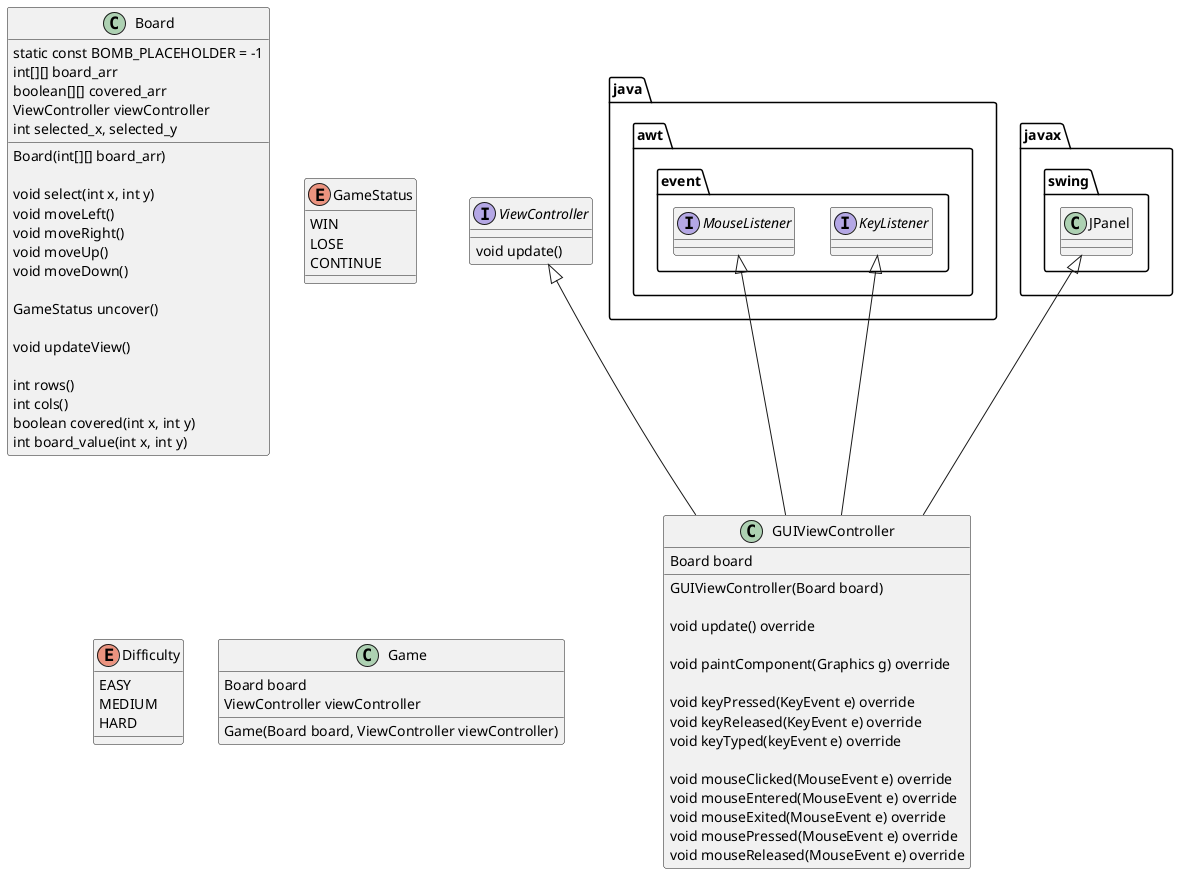 @startuml

class Board {

    static const BOMB_PLACEHOLDER = -1
    int[][] board_arr
    boolean[][] covered_arr
    ViewController viewController
    int selected_x, selected_y

    Board(int[][] board_arr)

    void select(int x, int y)
    void moveLeft()
    void moveRight()
    void moveUp()
    void moveDown()

    GameStatus uncover()

    void updateView()

    int rows()
    int cols()
    boolean covered(int x, int y)
    int board_value(int x, int y)
}

enum GameStatus {
    WIN
    LOSE
    CONTINUE
}

enum Difficulty {
    EASY
    MEDIUM
    HARD
}

class GUIViewController {
    Board board

    GUIViewController(Board board)

    void update() override

    void paintComponent(Graphics g) override

    void keyPressed(KeyEvent e) override
    void keyReleased(KeyEvent e) override
    void keyTyped(keyEvent e) override

    void mouseClicked(MouseEvent e) override
    void mouseEntered(MouseEvent e) override
    void mouseExited(MouseEvent e) override
    void mousePressed(MouseEvent e) override
    void mouseReleased(MouseEvent e) override
}

interface ViewController {
    void update()
}

class Game {
    Board board
    ViewController viewController

    Game(Board board, ViewController viewController)
}

interface java.awt.event.KeyListener
interface java.awt.event.MouseListener
class javax.swing.JPanel

ViewController <|-- GUIViewController
java.awt.event.KeyListener <|-- GUIViewController
java.awt.event.MouseListener <|-- GUIViewController
javax.swing.JPanel <|-- GUIViewController

@enduml
